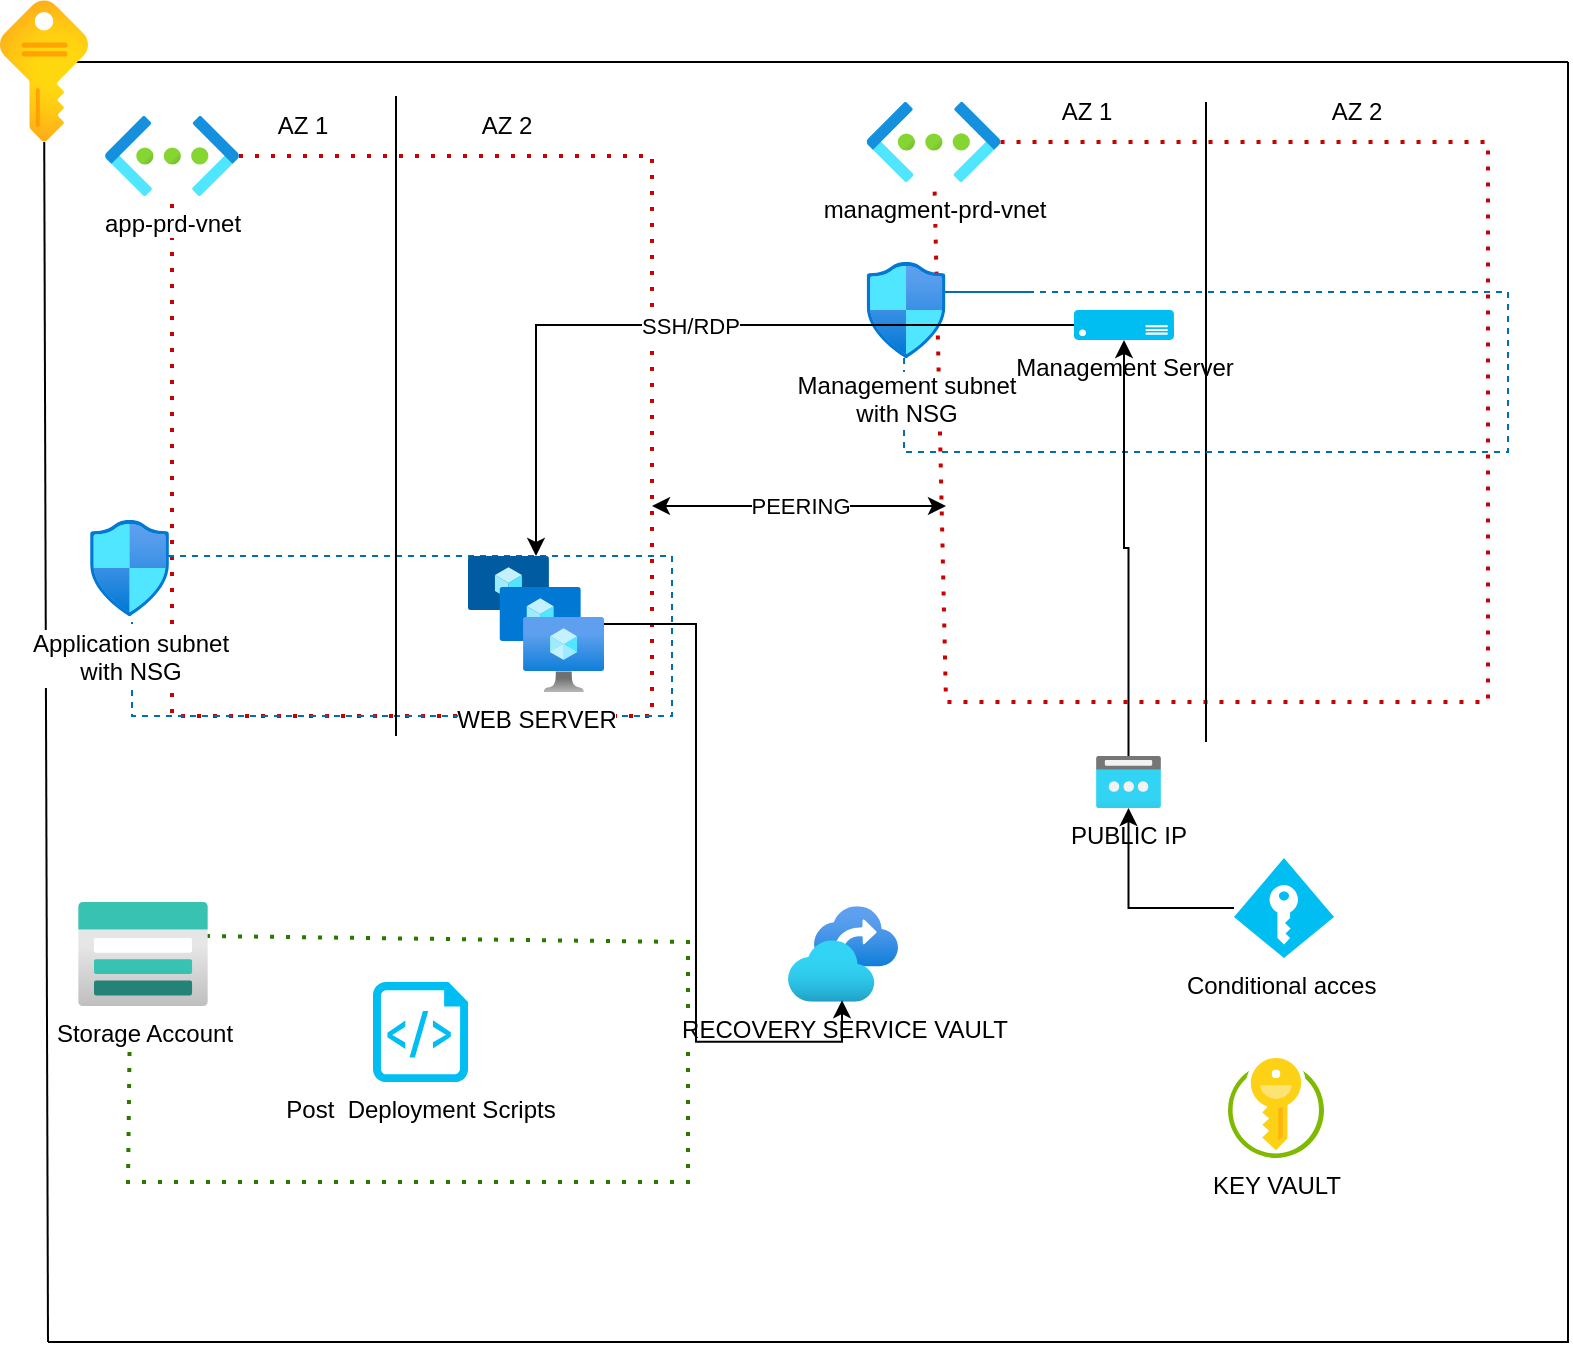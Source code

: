 <mxfile version="21.3.8" type="device">
  <diagram name="Page-1" id="IsCAG9EBEDEz-0Z08IRQ">
    <mxGraphModel dx="1674" dy="802" grid="0" gridSize="10" guides="1" tooltips="1" connect="1" arrows="1" fold="1" page="1" pageScale="1" pageWidth="850" pageHeight="1100" math="0" shadow="0">
      <root>
        <mxCell id="0" />
        <mxCell id="1" parent="0" />
        <mxCell id="BVAmYGAtuPXn5raohfIf-5" value="" style="endArrow=none;html=1;rounded=0;" parent="1" edge="1">
          <mxGeometry width="50" height="50" relative="1" as="geometry">
            <mxPoint x="40" y="680" as="sourcePoint" />
            <mxPoint x="800" y="40" as="targetPoint" />
            <Array as="points">
              <mxPoint x="800" y="680" />
            </Array>
          </mxGeometry>
        </mxCell>
        <mxCell id="BVAmYGAtuPXn5raohfIf-7" value="" style="endArrow=none;html=1;rounded=0;" parent="1" target="BVAmYGAtuPXn5raohfIf-43" edge="1">
          <mxGeometry width="50" height="50" relative="1" as="geometry">
            <mxPoint x="40" y="680" as="sourcePoint" />
            <mxPoint x="40" y="100" as="targetPoint" />
            <Array as="points" />
          </mxGeometry>
        </mxCell>
        <mxCell id="BVAmYGAtuPXn5raohfIf-8" value="" style="endArrow=none;html=1;rounded=0;" parent="1" edge="1">
          <mxGeometry width="50" height="50" relative="1" as="geometry">
            <mxPoint x="50" y="40" as="sourcePoint" />
            <mxPoint x="800" y="40" as="targetPoint" />
          </mxGeometry>
        </mxCell>
        <mxCell id="BVAmYGAtuPXn5raohfIf-10" value="" style="endArrow=none;dashed=1;html=1;dashPattern=1 3;strokeWidth=2;rounded=0;fontColor=#FFFFFF;strokeColor=#CC0000;" parent="1" target="BVAmYGAtuPXn5raohfIf-46" edge="1">
          <mxGeometry width="50" height="50" relative="1" as="geometry">
            <mxPoint x="102" y="337" as="sourcePoint" />
            <mxPoint x="97" y="117" as="targetPoint" />
            <Array as="points" />
          </mxGeometry>
        </mxCell>
        <mxCell id="BVAmYGAtuPXn5raohfIf-16" value="PEERING" style="endArrow=classic;startArrow=classic;html=1;rounded=0;" parent="1" edge="1">
          <mxGeometry width="50" height="50" relative="1" as="geometry">
            <mxPoint x="342" y="262" as="sourcePoint" />
            <mxPoint x="489" y="262" as="targetPoint" />
            <mxPoint as="offset" />
          </mxGeometry>
        </mxCell>
        <mxCell id="BVAmYGAtuPXn5raohfIf-22" value="" style="endArrow=none;dashed=1;html=1;dashPattern=1 3;strokeWidth=2;rounded=0;fillColor=#a20025;strokeColor=#CC0000;" parent="1" source="BVAmYGAtuPXn5raohfIf-47" target="BVAmYGAtuPXn5raohfIf-47" edge="1">
          <mxGeometry width="50" height="50" relative="1" as="geometry">
            <mxPoint x="540" y="80" as="sourcePoint" />
            <mxPoint x="451" y="353" as="targetPoint" />
            <Array as="points">
              <mxPoint x="760" y="80" />
              <mxPoint x="760" y="360" />
              <mxPoint x="489" y="360" />
            </Array>
          </mxGeometry>
        </mxCell>
        <mxCell id="BVAmYGAtuPXn5raohfIf-23" value="" style="endArrow=none;dashed=1;html=1;dashPattern=1 3;strokeWidth=2;rounded=0;fontColor=#FFFFFF;strokeColor=#CC0000;" parent="1" source="BVAmYGAtuPXn5raohfIf-46" edge="1">
          <mxGeometry width="50" height="50" relative="1" as="geometry">
            <mxPoint x="122" y="87" as="sourcePoint" />
            <mxPoint x="102" y="337" as="targetPoint" />
            <Array as="points">
              <mxPoint x="342" y="87" />
              <mxPoint x="342" y="367" />
              <mxPoint x="102" y="367" />
            </Array>
          </mxGeometry>
        </mxCell>
        <mxCell id="BVAmYGAtuPXn5raohfIf-24" value="" style="endArrow=none;dashed=1;html=1;rounded=0;fillColor=#1ba1e2;strokeColor=#006EAF;entryX=0.531;entryY=1.063;entryDx=0;entryDy=0;entryPerimeter=0;exitX=0.987;exitY=0.375;exitDx=0;exitDy=0;exitPerimeter=0;" parent="1" source="BVAmYGAtuPXn5raohfIf-49" target="BVAmYGAtuPXn5raohfIf-49" edge="1">
          <mxGeometry width="50" height="50" relative="1" as="geometry">
            <mxPoint x="140" y="268" as="sourcePoint" />
            <mxPoint x="97" y="337" as="targetPoint" />
            <Array as="points">
              <mxPoint x="172" y="287" />
              <mxPoint x="352" y="287" />
              <mxPoint x="352" y="367" />
              <mxPoint x="82" y="367" />
            </Array>
          </mxGeometry>
        </mxCell>
        <mxCell id="BVAmYGAtuPXn5raohfIf-25" value="" style="endArrow=none;html=1;rounded=0;" parent="1" edge="1">
          <mxGeometry width="50" height="50" relative="1" as="geometry">
            <mxPoint x="214" y="377" as="sourcePoint" />
            <mxPoint x="214" y="57" as="targetPoint" />
          </mxGeometry>
        </mxCell>
        <mxCell id="BVAmYGAtuPXn5raohfIf-27" value="AZ 1" style="text;html=1;align=center;verticalAlign=middle;resizable=0;points=[];autosize=1;strokeColor=none;fillColor=none;" parent="1" vertex="1">
          <mxGeometry x="142" y="57" width="50" height="30" as="geometry" />
        </mxCell>
        <mxCell id="BVAmYGAtuPXn5raohfIf-28" value="AZ 2" style="text;html=1;align=center;verticalAlign=middle;resizable=0;points=[];autosize=1;strokeColor=none;fillColor=none;" parent="1" vertex="1">
          <mxGeometry x="244" y="57" width="50" height="30" as="geometry" />
        </mxCell>
        <mxCell id="BVAmYGAtuPXn5raohfIf-29" value="" style="endArrow=none;html=1;rounded=0;" parent="1" edge="1">
          <mxGeometry width="50" height="50" relative="1" as="geometry">
            <mxPoint x="619" y="380" as="sourcePoint" />
            <mxPoint x="619" y="60" as="targetPoint" />
          </mxGeometry>
        </mxCell>
        <mxCell id="BVAmYGAtuPXn5raohfIf-30" value="AZ 1" style="text;html=1;align=center;verticalAlign=middle;resizable=0;points=[];autosize=1;strokeColor=none;fillColor=none;" parent="1" vertex="1">
          <mxGeometry x="534" y="50" width="50" height="30" as="geometry" />
        </mxCell>
        <mxCell id="BVAmYGAtuPXn5raohfIf-31" value="AZ 2" style="text;html=1;align=center;verticalAlign=middle;resizable=0;points=[];autosize=1;strokeColor=none;fillColor=none;" parent="1" vertex="1">
          <mxGeometry x="669" y="50" width="50" height="30" as="geometry" />
        </mxCell>
        <mxCell id="BVAmYGAtuPXn5raohfIf-32" value="" style="endArrow=none;dashed=1;html=1;rounded=0;fillColor=#1ba1e2;strokeColor=#006EAF;entryX=0.475;entryY=0.958;entryDx=0;entryDy=0;entryPerimeter=0;" parent="1" target="BVAmYGAtuPXn5raohfIf-50" edge="1">
          <mxGeometry width="50" height="50" relative="1" as="geometry">
            <mxPoint x="530" y="155" as="sourcePoint" />
            <mxPoint x="460" y="190" as="targetPoint" />
            <Array as="points">
              <mxPoint x="473" y="155" />
              <mxPoint x="530" y="155" />
              <mxPoint x="770" y="155" />
              <mxPoint x="770" y="235" />
              <mxPoint x="468" y="235" />
            </Array>
          </mxGeometry>
        </mxCell>
        <mxCell id="BVAmYGAtuPXn5raohfIf-39" value="" style="endArrow=none;dashed=1;html=1;dashPattern=1 3;strokeWidth=2;rounded=0;fillColor=#60a917;strokeColor=#2D7600;exitX=0.985;exitY=0.327;exitDx=0;exitDy=0;exitPerimeter=0;entryX=0.4;entryY=1.038;entryDx=0;entryDy=0;entryPerimeter=0;" parent="1" source="BVAmYGAtuPXn5raohfIf-57" target="BVAmYGAtuPXn5raohfIf-57" edge="1">
          <mxGeometry width="50" height="50" relative="1" as="geometry">
            <mxPoint x="140" y="478" as="sourcePoint" />
            <mxPoint x="80" y="550" as="targetPoint" />
            <Array as="points">
              <mxPoint x="360" y="480" />
              <mxPoint x="360" y="600" />
              <mxPoint x="80" y="600" />
            </Array>
          </mxGeometry>
        </mxCell>
        <mxCell id="BVAmYGAtuPXn5raohfIf-41" value="KEY VAULT" style="image;sketch=0;aspect=fixed;html=1;points=[];align=center;fontSize=12;image=img/lib/mscae/Key_Vaults.svg;" parent="1" vertex="1">
          <mxGeometry x="630" y="538" width="48" height="50" as="geometry" />
        </mxCell>
        <mxCell id="BVAmYGAtuPXn5raohfIf-42" value="RECOVERY SERVICE VAULT" style="image;aspect=fixed;html=1;points=[];align=center;fontSize=12;image=img/lib/azure2/management_governance/Recovery_Services_Vaults.svg;" parent="1" vertex="1">
          <mxGeometry x="410" y="462.09" width="55" height="47.83" as="geometry" />
        </mxCell>
        <mxCell id="BVAmYGAtuPXn5raohfIf-43" value="" style="image;aspect=fixed;html=1;points=[];align=center;fontSize=12;image=img/lib/azure2/general/Subscriptions.svg;" parent="1" vertex="1">
          <mxGeometry x="16" y="9" width="44" height="71" as="geometry" />
        </mxCell>
        <mxCell id="BVAmYGAtuPXn5raohfIf-46" value="app-prd-vnet" style="image;aspect=fixed;html=1;points=[];align=center;fontSize=12;image=img/lib/azure2/networking/Virtual_Networks.svg;" parent="1" vertex="1">
          <mxGeometry x="68.5" y="67" width="67" height="40" as="geometry" />
        </mxCell>
        <mxCell id="BVAmYGAtuPXn5raohfIf-47" value="managment-prd-vnet" style="image;aspect=fixed;html=1;points=[];align=center;fontSize=12;image=img/lib/azure2/networking/Virtual_Networks.svg;" parent="1" vertex="1">
          <mxGeometry x="449.26" y="60" width="67" height="40" as="geometry" />
        </mxCell>
        <mxCell id="BVAmYGAtuPXn5raohfIf-49" value="Application subnet &lt;br&gt;with NSG" style="image;aspect=fixed;html=1;points=[];align=center;fontSize=12;image=img/lib/azure2/networking/Network_Security_Groups.svg;" parent="1" vertex="1">
          <mxGeometry x="61.0" y="269" width="39.53" height="48" as="geometry" />
        </mxCell>
        <mxCell id="BVAmYGAtuPXn5raohfIf-50" value="Management subnet &lt;br&gt;with NSG" style="image;aspect=fixed;html=1;points=[];align=center;fontSize=12;image=img/lib/azure2/networking/Network_Security_Groups.svg;" parent="1" vertex="1">
          <mxGeometry x="449.26" y="140" width="39.53" height="48" as="geometry" />
        </mxCell>
        <mxCell id="C4OJF3tuIt1XAKAp8LSV-15" value="SSH/RDP" style="edgeStyle=orthogonalEdgeStyle;rounded=0;orthogonalLoop=1;jettySize=auto;html=1;" parent="1" source="BVAmYGAtuPXn5raohfIf-53" target="C4OJF3tuIt1XAKAp8LSV-5" edge="1">
          <mxGeometry relative="1" as="geometry" />
        </mxCell>
        <mxCell id="BVAmYGAtuPXn5raohfIf-53" value="Management Server" style="verticalLabelPosition=bottom;html=1;verticalAlign=top;align=center;strokeColor=none;fillColor=#00BEF2;shape=mxgraph.azure.server;" parent="1" vertex="1">
          <mxGeometry x="553" y="164" width="50" height="15" as="geometry" />
        </mxCell>
        <mxCell id="C4OJF3tuIt1XAKAp8LSV-4" style="edgeStyle=orthogonalEdgeStyle;rounded=0;orthogonalLoop=1;jettySize=auto;html=1;entryX=0.491;entryY=0.983;entryDx=0;entryDy=0;entryPerimeter=0;" parent="1" source="C4OJF3tuIt1XAKAp8LSV-5" target="BVAmYGAtuPXn5raohfIf-42" edge="1">
          <mxGeometry relative="1" as="geometry">
            <mxPoint x="287" y="420" as="targetPoint" />
            <mxPoint x="312" y="307.5" as="sourcePoint" />
          </mxGeometry>
        </mxCell>
        <mxCell id="BVAmYGAtuPXn5raohfIf-57" value="Storage Account" style="image;aspect=fixed;html=1;points=[];align=center;fontSize=12;image=img/lib/azure2/storage/Storage_Accounts.svg;" parent="1" vertex="1">
          <mxGeometry x="55" y="460" width="65" height="52" as="geometry" />
        </mxCell>
        <mxCell id="BVAmYGAtuPXn5raohfIf-58" value="Post&amp;nbsp; Deployment Scripts" style="verticalLabelPosition=bottom;html=1;verticalAlign=top;align=center;strokeColor=none;fillColor=#00BEF2;shape=mxgraph.azure.script_file;pointerEvents=1;" parent="1" vertex="1">
          <mxGeometry x="202.5" y="500" width="47.5" height="50" as="geometry" />
        </mxCell>
        <mxCell id="C4OJF3tuIt1XAKAp8LSV-5" value="WEB SERVER" style="image;aspect=fixed;html=1;points=[];align=center;fontSize=12;image=img/lib/azure2/compute/VM_Scale_Sets.svg;" parent="1" vertex="1">
          <mxGeometry x="250" y="287" width="68" height="68" as="geometry" />
        </mxCell>
        <mxCell id="C4OJF3tuIt1XAKAp8LSV-12" style="edgeStyle=orthogonalEdgeStyle;rounded=0;orthogonalLoop=1;jettySize=auto;html=1;" parent="1" source="C4OJF3tuIt1XAKAp8LSV-6" target="BVAmYGAtuPXn5raohfIf-53" edge="1">
          <mxGeometry relative="1" as="geometry" />
        </mxCell>
        <mxCell id="C4OJF3tuIt1XAKAp8LSV-6" value="PUBLIC IP" style="image;aspect=fixed;html=1;points=[];align=center;fontSize=12;image=img/lib/azure2/networking/Public_IP_Addresses.svg;" parent="1" vertex="1">
          <mxGeometry x="564" y="387" width="32.5" height="26" as="geometry" />
        </mxCell>
        <mxCell id="C4OJF3tuIt1XAKAp8LSV-13" style="edgeStyle=orthogonalEdgeStyle;rounded=0;orthogonalLoop=1;jettySize=auto;html=1;" parent="1" source="C4OJF3tuIt1XAKAp8LSV-11" target="C4OJF3tuIt1XAKAp8LSV-6" edge="1">
          <mxGeometry relative="1" as="geometry" />
        </mxCell>
        <mxCell id="C4OJF3tuIt1XAKAp8LSV-11" value="Conditional acces&amp;nbsp;" style="verticalLabelPosition=bottom;html=1;verticalAlign=top;align=center;strokeColor=none;fillColor=#00BEF2;shape=mxgraph.azure.access_control;" parent="1" vertex="1">
          <mxGeometry x="633" y="438" width="50" height="50" as="geometry" />
        </mxCell>
      </root>
    </mxGraphModel>
  </diagram>
</mxfile>
